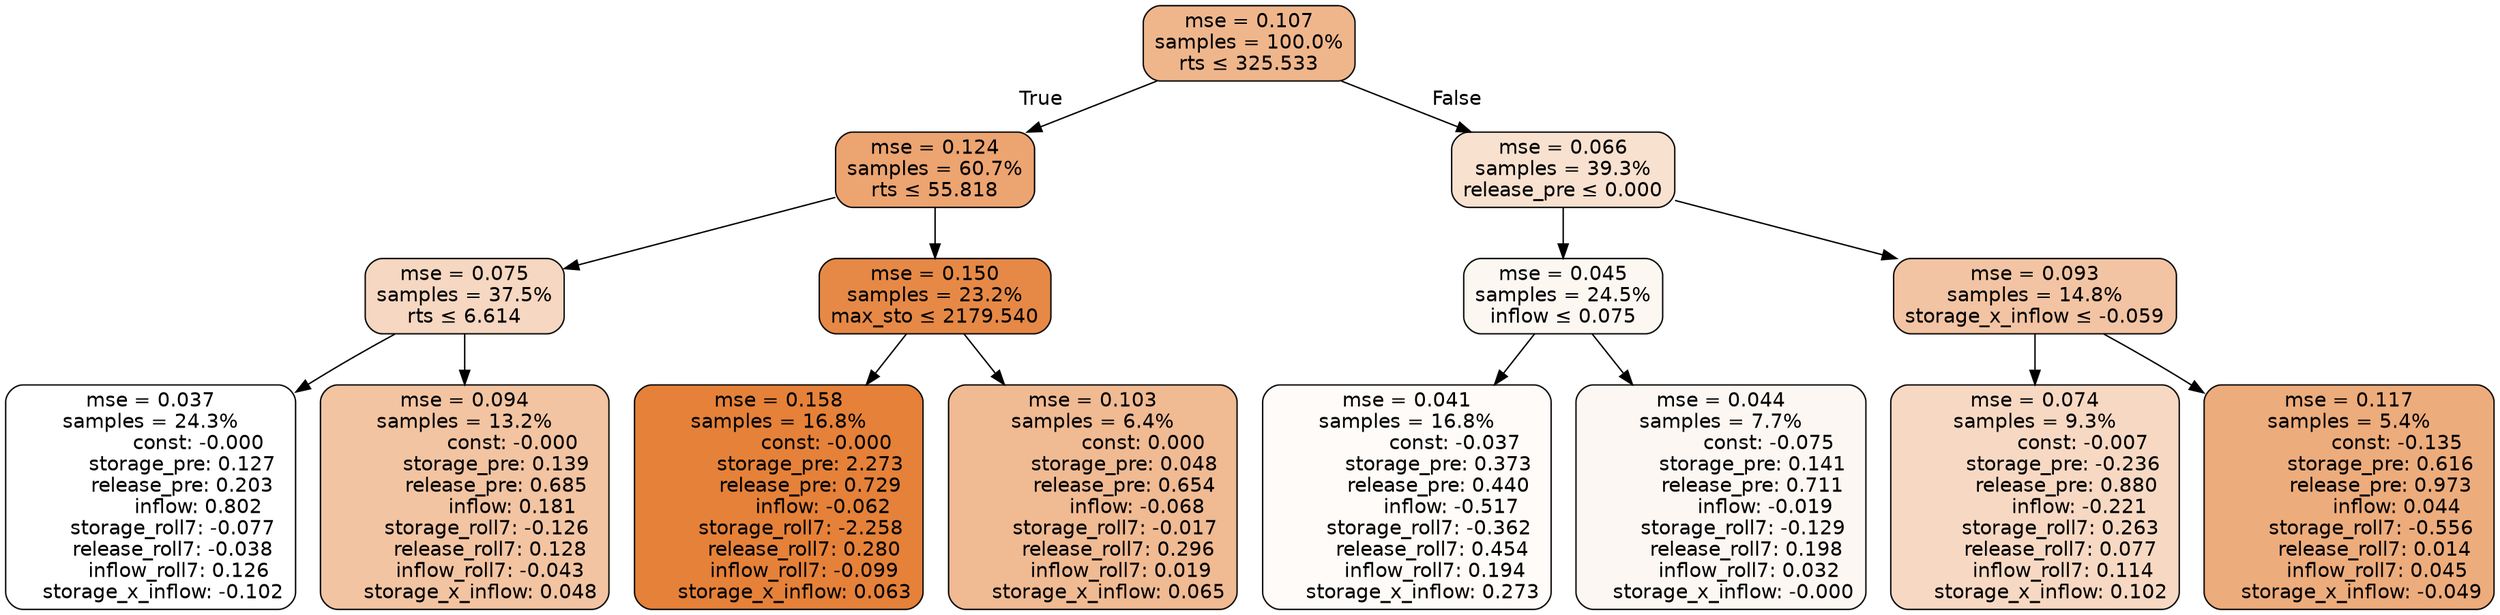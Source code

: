 digraph tree {
bgcolor="transparent"
node [shape=rectangle, style="filled, rounded", color="black", fontname=helvetica] ;
edge [fontname=helvetica] ;
	"0" [label="mse = 0.107
samples = 100.0%
rts &le; 325.533", fillcolor="#efb68c"]
	"1" [label="mse = 0.124
samples = 60.7%
rts &le; 55.818", fillcolor="#eca471"]
	"2" [label="mse = 0.075
samples = 37.5%
rts &le; 6.614", fillcolor="#f6d7c1"]
	"3" [label="mse = 0.037
samples = 24.3%
               const: -0.000
          storage_pre: 0.127
          release_pre: 0.203
               inflow: 0.802
       storage_roll7: -0.077
       release_roll7: -0.038
         inflow_roll7: 0.126
    storage_x_inflow: -0.102", fillcolor="#ffffff"]
	"4" [label="mse = 0.094
samples = 13.2%
               const: -0.000
          storage_pre: 0.139
          release_pre: 0.685
               inflow: 0.181
       storage_roll7: -0.126
        release_roll7: 0.128
        inflow_roll7: -0.043
     storage_x_inflow: 0.048", fillcolor="#f2c4a2"]
	"5" [label="mse = 0.150
samples = 23.2%
max_sto &le; 2179.540", fillcolor="#e68946"]
	"6" [label="mse = 0.158
samples = 16.8%
               const: -0.000
          storage_pre: 2.273
          release_pre: 0.729
              inflow: -0.062
       storage_roll7: -2.258
        release_roll7: 0.280
        inflow_roll7: -0.099
     storage_x_inflow: 0.063", fillcolor="#e58139"]
	"7" [label="mse = 0.103
samples = 6.4%
                const: 0.000
          storage_pre: 0.048
          release_pre: 0.654
              inflow: -0.068
       storage_roll7: -0.017
        release_roll7: 0.296
         inflow_roll7: 0.019
     storage_x_inflow: 0.065", fillcolor="#f0ba93"]
	"8" [label="mse = 0.066
samples = 39.3%
release_pre &le; 0.000", fillcolor="#f8e1cf"]
	"9" [label="mse = 0.045
samples = 24.5%
inflow &le; 0.075", fillcolor="#fdf7f2"]
	"10" [label="mse = 0.041
samples = 16.8%
               const: -0.037
          storage_pre: 0.373
          release_pre: 0.440
              inflow: -0.517
       storage_roll7: -0.362
        release_roll7: 0.454
         inflow_roll7: 0.194
     storage_x_inflow: 0.273", fillcolor="#fefbf8"]
	"11" [label="mse = 0.044
samples = 7.7%
               const: -0.075
          storage_pre: 0.141
          release_pre: 0.711
              inflow: -0.019
       storage_roll7: -0.129
        release_roll7: 0.198
         inflow_roll7: 0.032
    storage_x_inflow: -0.000", fillcolor="#fdf7f3"]
	"12" [label="mse = 0.093
samples = 14.8%
storage_x_inflow &le; -0.059", fillcolor="#f2c4a3"]
	"13" [label="mse = 0.074
samples = 9.3%
               const: -0.007
         storage_pre: -0.236
          release_pre: 0.880
              inflow: -0.221
        storage_roll7: 0.263
        release_roll7: 0.077
         inflow_roll7: 0.114
     storage_x_inflow: 0.102", fillcolor="#f7d9c3"]
	"14" [label="mse = 0.117
samples = 5.4%
               const: -0.135
          storage_pre: 0.616
          release_pre: 0.973
               inflow: 0.044
       storage_roll7: -0.556
        release_roll7: 0.014
         inflow_roll7: 0.045
    storage_x_inflow: -0.049", fillcolor="#edac7c"]

	"0" -> "1" [labeldistance=2.5, labelangle=45, headlabel="True"]
	"1" -> "2"
	"2" -> "3"
	"2" -> "4"
	"1" -> "5"
	"5" -> "6"
	"5" -> "7"
	"0" -> "8" [labeldistance=2.5, labelangle=-45, headlabel="False"]
	"8" -> "9"
	"9" -> "10"
	"9" -> "11"
	"8" -> "12"
	"12" -> "13"
	"12" -> "14"
}